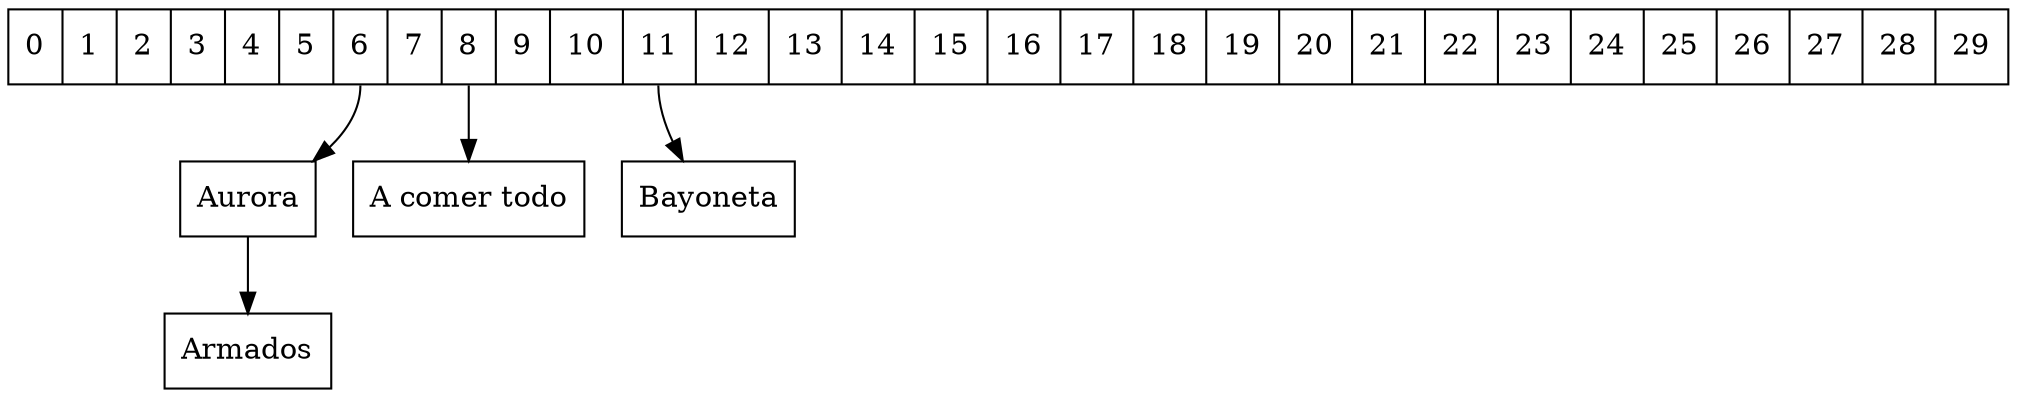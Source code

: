 digraph structs {
node [shape=record];
struct [label="<f0> 0|<f1> 1|<f2> 2|<f3> 3|<f4> 4|<f5> 5|<f6> 6|<f7> 7|<f8> 8|<f9> 9|<f10> 10|<f11> 11|<f12> 12|<f13> 13|<f14> 14|<f15> 15|<f16> 16|<f17> 17|<f18> 18|<f19> 19|<f20> 20|<f21> 21|<f22> 22|<f23> 23|<f24> 24|<f25> 25|<f26> 26|<f27> 27|<f28> 28|<f29> 29"];
a6Node0 [label="Aurora"]
a6Node1 [label="Armados"]
struct:f6 -> a6Node0 -> a6Node1;
a8Node0 [label="A comer todo"]
struct:f8 -> a8Node0;
a11Node0 [label="Bayoneta"]
struct:f11 -> a11Node0;
}